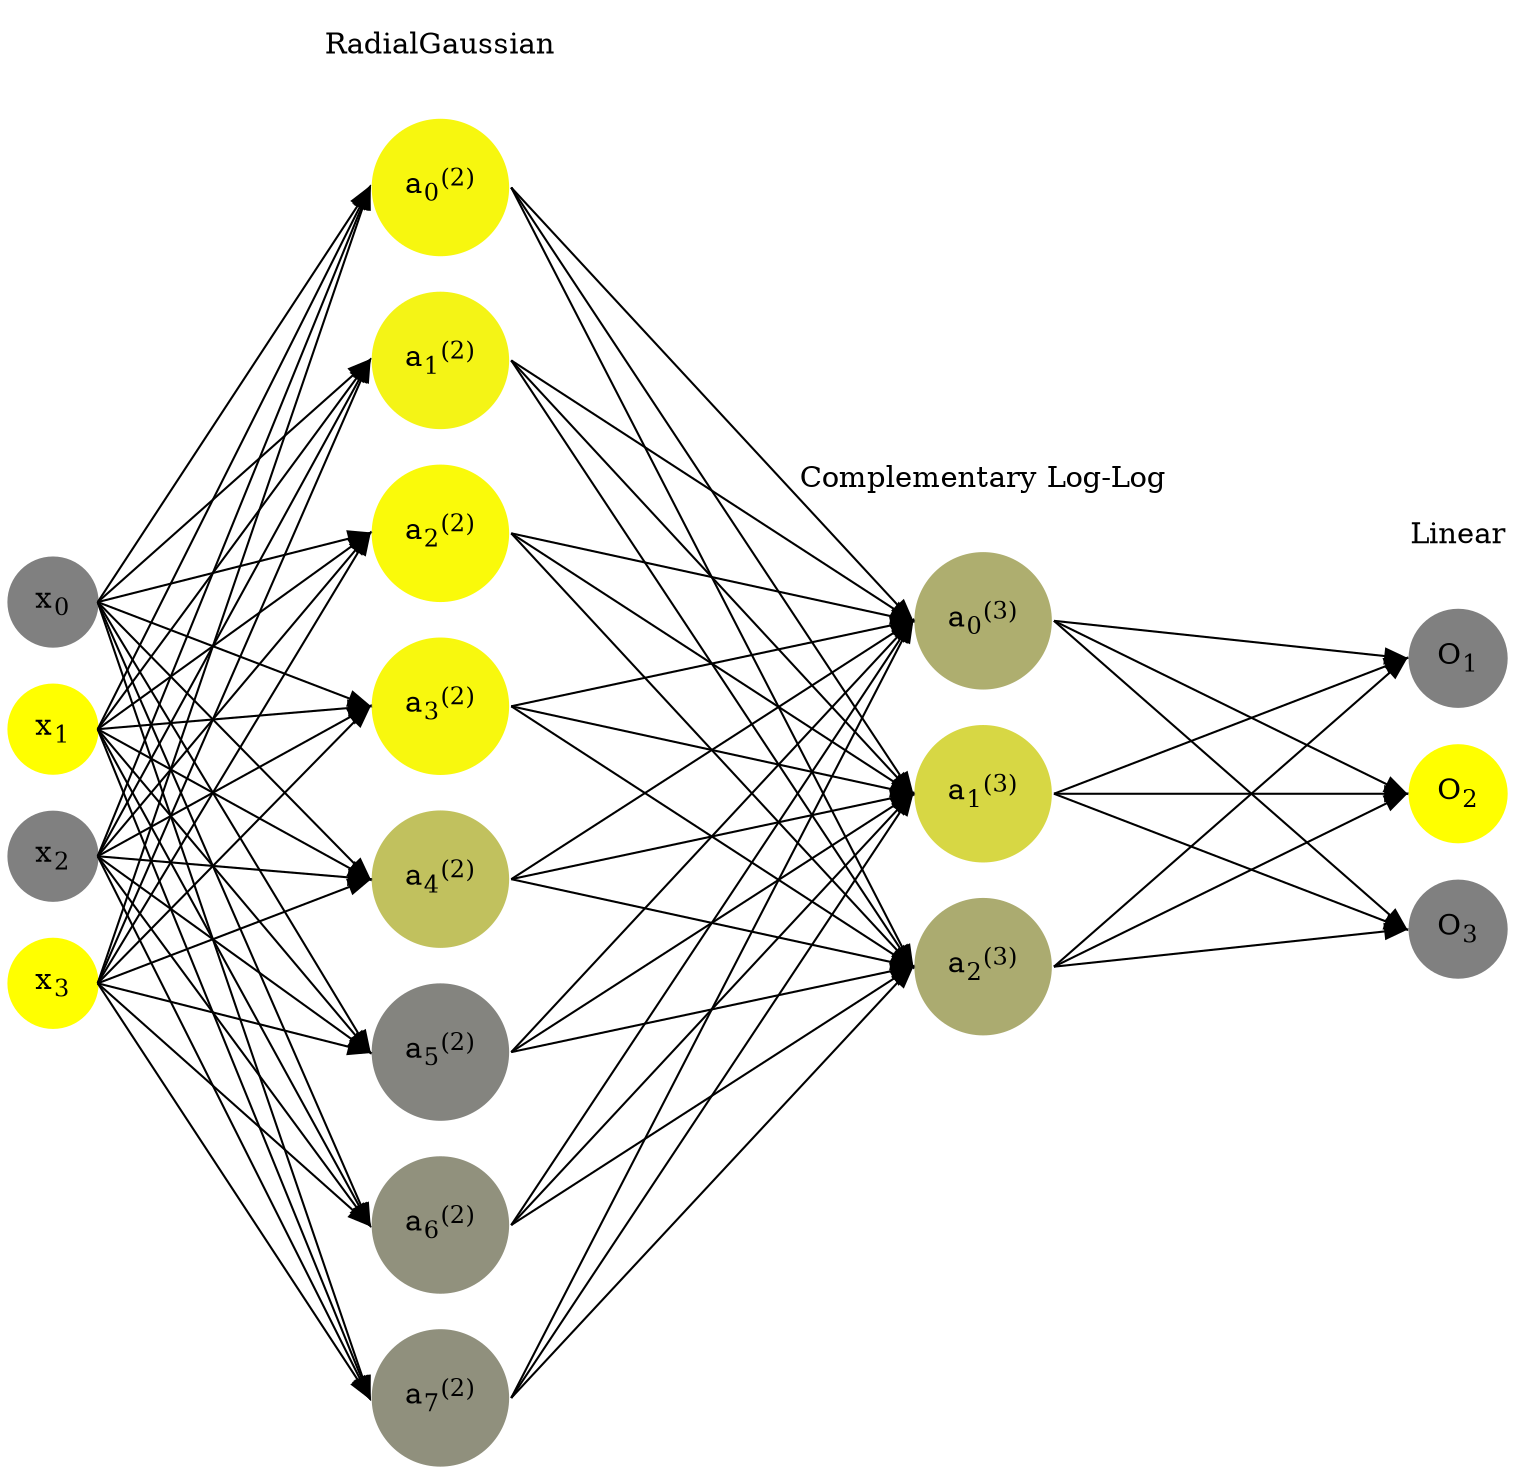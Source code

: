 digraph G {
	rankdir = LR;
	splines=false;
	edge[style=invis];
	ranksep= 1.4;
	{
	node [shape=circle, color="0.1667, 0.0, 0.5", style=filled, fillcolor="0.1667, 0.0, 0.5"];
	x0 [label=<x<sub>0</sub>>];
	}
	{
	node [shape=circle, color="0.1667, 1.0, 1.0", style=filled, fillcolor="0.1667, 1.0, 1.0"];
	x1 [label=<x<sub>1</sub>>];
	}
	{
	node [shape=circle, color="0.1667, 0.0, 0.5", style=filled, fillcolor="0.1667, 0.0, 0.5"];
	x2 [label=<x<sub>2</sub>>];
	}
	{
	node [shape=circle, color="0.1667, 1.0, 1.0", style=filled, fillcolor="0.1667, 1.0, 1.0"];
	x3 [label=<x<sub>3</sub>>];
	}
	{
	node [shape=circle, color="0.1667, 0.937182, 0.968591", style=filled, fillcolor="0.1667, 0.937182, 0.968591"];
	a02 [label=<a<sub>0</sub><sup>(2)</sup>>];
	}
	{
	node [shape=circle, color="0.1667, 0.909229, 0.954614", style=filled, fillcolor="0.1667, 0.909229, 0.954614"];
	a12 [label=<a<sub>1</sub><sup>(2)</sup>>];
	}
	{
	node [shape=circle, color="0.1667, 0.958526, 0.979263", style=filled, fillcolor="0.1667, 0.958526, 0.979263"];
	a22 [label=<a<sub>2</sub><sup>(2)</sup>>];
	}
	{
	node [shape=circle, color="0.1667, 0.942087, 0.971043", style=filled, fillcolor="0.1667, 0.942087, 0.971043"];
	a32 [label=<a<sub>3</sub><sup>(2)</sup>>];
	}
	{
	node [shape=circle, color="0.1667, 0.511891, 0.755946", style=filled, fillcolor="0.1667, 0.511891, 0.755946"];
	a42 [label=<a<sub>4</sub><sup>(2)</sup>>];
	}
	{
	node [shape=circle, color="0.1667, 0.035845, 0.517922", style=filled, fillcolor="0.1667, 0.035845, 0.517922"];
	a52 [label=<a<sub>5</sub><sup>(2)</sup>>];
	}
	{
	node [shape=circle, color="0.1667, 0.140050, 0.570025", style=filled, fillcolor="0.1667, 0.140050, 0.570025"];
	a62 [label=<a<sub>6</sub><sup>(2)</sup>>];
	}
	{
	node [shape=circle, color="0.1667, 0.132126, 0.566063", style=filled, fillcolor="0.1667, 0.132126, 0.566063"];
	a72 [label=<a<sub>7</sub><sup>(2)</sup>>];
	}
	{
	node [shape=circle, color="0.1667, 0.363615, 0.681807", style=filled, fillcolor="0.1667, 0.363615, 0.681807"];
	a03 [label=<a<sub>0</sub><sup>(3)</sup>>];
	}
	{
	node [shape=circle, color="0.1667, 0.684301, 0.842150", style=filled, fillcolor="0.1667, 0.684301, 0.842150"];
	a13 [label=<a<sub>1</sub><sup>(3)</sup>>];
	}
	{
	node [shape=circle, color="0.1667, 0.343754, 0.671877", style=filled, fillcolor="0.1667, 0.343754, 0.671877"];
	a23 [label=<a<sub>2</sub><sup>(3)</sup>>];
	}
	{
	node [shape=circle, color="0.1667, 0.0, 0.5", style=filled, fillcolor="0.1667, 0.0, 0.5"];
	O1 [label=<O<sub>1</sub>>];
	}
	{
	node [shape=circle, color="0.1667, 1.0, 1.0", style=filled, fillcolor="0.1667, 1.0, 1.0"];
	O2 [label=<O<sub>2</sub>>];
	}
	{
	node [shape=circle, color="0.1667, 0.0, 0.5", style=filled, fillcolor="0.1667, 0.0, 0.5"];
	O3 [label=<O<sub>3</sub>>];
	}
	{
	rank=same;
	x0->x1->x2->x3;
	}
	{
	rank=same;
	a02->a12->a22->a32->a42->a52->a62->a72;
	}
	{
	rank=same;
	a03->a13->a23;
	}
	{
	rank=same;
	O1->O2->O3;
	}
	l1 [shape=plaintext,label="RadialGaussian"];
	l1->a02;
	{rank=same; l1;a02};
	l2 [shape=plaintext,label="Complementary Log-Log"];
	l2->a03;
	{rank=same; l2;a03};
	l3 [shape=plaintext,label="Linear"];
	l3->O1;
	{rank=same; l3;O1};
edge[style=solid, tailport=e, headport=w];
	{x0;x1;x2;x3} -> {a02;a12;a22;a32;a42;a52;a62;a72};
	{a02;a12;a22;a32;a42;a52;a62;a72} -> {a03;a13;a23};
	{a03;a13;a23} -> {O1,O2,O3};
}